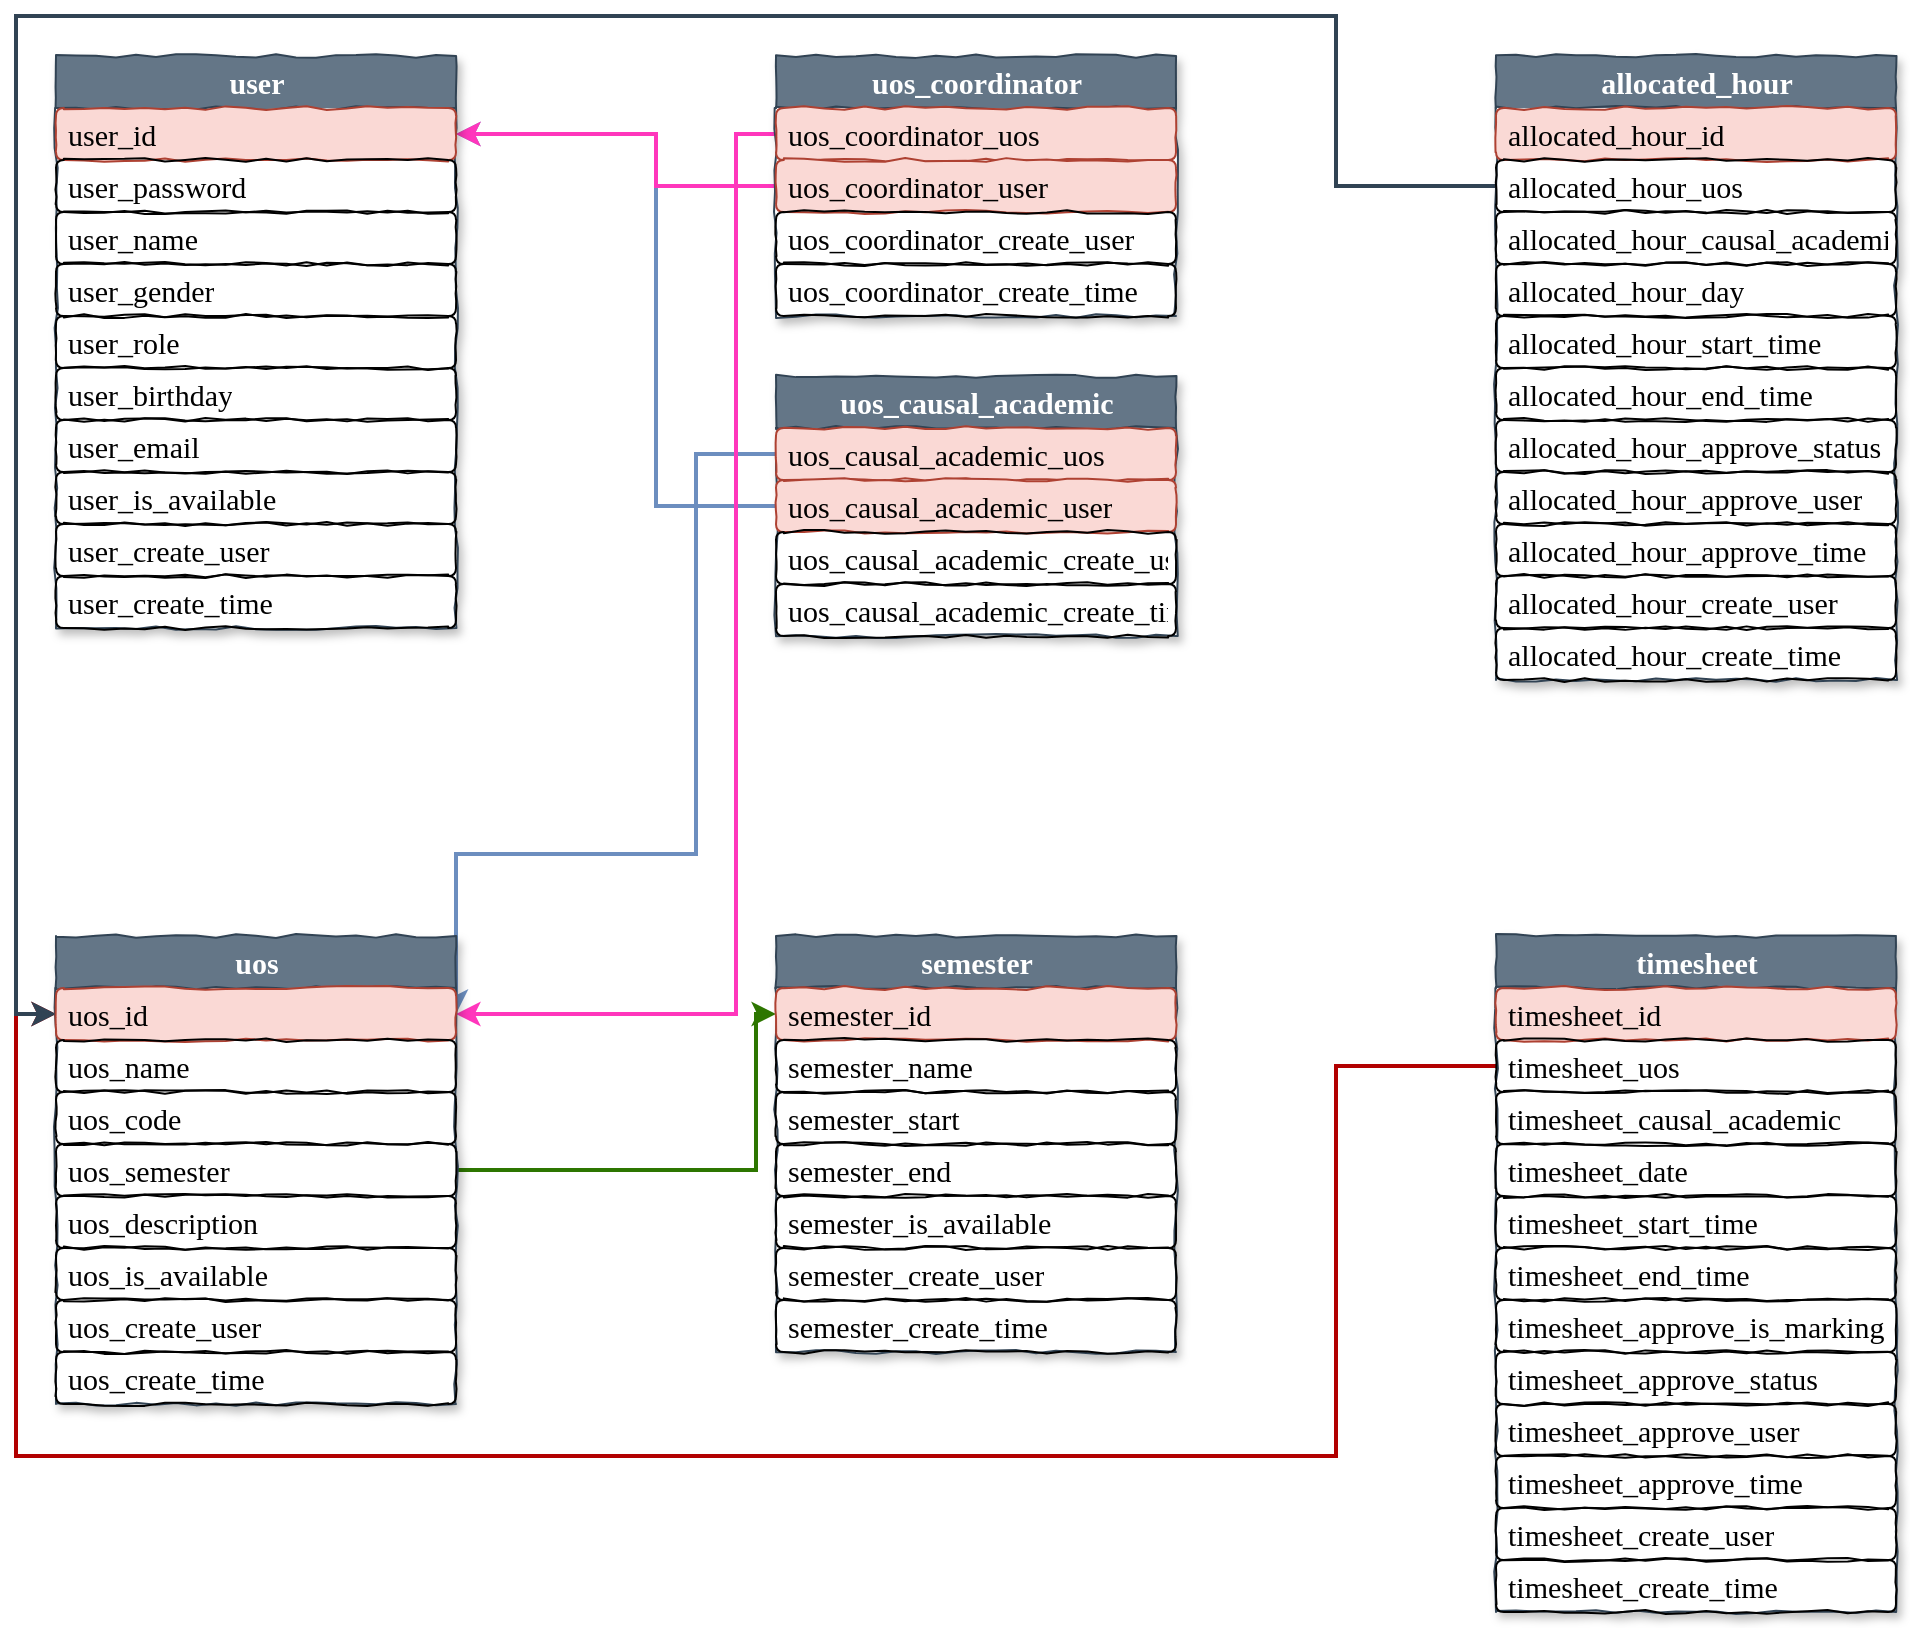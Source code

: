 <mxfile version="13.6.6" type="device"><diagram name="Page-1" id="9f46799a-70d6-7492-0946-bef42562c5a5"><mxGraphModel dx="1463" dy="877" grid="1" gridSize="10" guides="1" tooltips="1" connect="1" arrows="1" fold="1" page="1" pageScale="1" pageWidth="1169" pageHeight="827" background="#ffffff" math="0" shadow="0"><root><mxCell id="0"/><mxCell id="1" parent="0"/><mxCell id="S8XPziMzxhp-CWMnbGZy-85" style="edgeStyle=orthogonalEdgeStyle;rounded=0;orthogonalLoop=1;jettySize=auto;html=1;exitX=0;exitY=0.5;exitDx=0;exitDy=0;entryX=1;entryY=0.5;entryDx=0;entryDy=0;fillColor=#dae8fc;strokeColor=#6c8ebf;strokeWidth=2;" edge="1" parent="1" source="S8XPziMzxhp-CWMnbGZy-36" target="S8XPziMzxhp-CWMnbGZy-2"><mxGeometry relative="1" as="geometry"><Array as="points"><mxPoint x="420" y="265"/><mxPoint x="420" y="79"/></Array></mxGeometry></mxCell><mxCell id="S8XPziMzxhp-CWMnbGZy-87" style="edgeStyle=orthogonalEdgeStyle;rounded=0;orthogonalLoop=1;jettySize=auto;html=1;exitX=0;exitY=0.5;exitDx=0;exitDy=0;entryX=1;entryY=0.5;entryDx=0;entryDy=0;strokeColor=#6c8ebf;strokeWidth=2;fillColor=#dae8fc;" edge="1" parent="1" source="S8XPziMzxhp-CWMnbGZy-35" target="S8XPziMzxhp-CWMnbGZy-40"><mxGeometry relative="1" as="geometry"><Array as="points"><mxPoint x="440" y="239"/><mxPoint x="440" y="439"/><mxPoint x="320" y="439"/></Array></mxGeometry></mxCell><mxCell id="S8XPziMzxhp-CWMnbGZy-88" style="edgeStyle=orthogonalEdgeStyle;rounded=0;orthogonalLoop=1;jettySize=auto;html=1;exitX=0;exitY=0.5;exitDx=0;exitDy=0;entryX=1;entryY=0.5;entryDx=0;entryDy=0;strokeColor=#FF36BC;strokeWidth=2;" edge="1" parent="1" source="S8XPziMzxhp-CWMnbGZy-23" target="S8XPziMzxhp-CWMnbGZy-40"><mxGeometry relative="1" as="geometry"><Array as="points"><mxPoint x="460" y="79"/><mxPoint x="460" y="519"/></Array></mxGeometry></mxCell><mxCell id="S8XPziMzxhp-CWMnbGZy-89" style="edgeStyle=orthogonalEdgeStyle;rounded=0;orthogonalLoop=1;jettySize=auto;html=1;exitX=0;exitY=0.5;exitDx=0;exitDy=0;entryX=1;entryY=0.5;entryDx=0;entryDy=0;strokeColor=#FF36BC;strokeWidth=2;" edge="1" parent="1" source="S8XPziMzxhp-CWMnbGZy-33" target="S8XPziMzxhp-CWMnbGZy-2"><mxGeometry relative="1" as="geometry"><Array as="points"><mxPoint x="420" y="105"/><mxPoint x="420" y="79"/></Array></mxGeometry></mxCell><mxCell id="S8XPziMzxhp-CWMnbGZy-92" style="edgeStyle=orthogonalEdgeStyle;rounded=0;orthogonalLoop=1;jettySize=auto;elbow=vertical;html=1;exitX=1;exitY=0.5;exitDx=0;exitDy=0;entryX=0;entryY=0.5;entryDx=0;entryDy=0;strokeColor=#2D7600;strokeWidth=2;fillColor=#60a917;" edge="1" parent="1" source="S8XPziMzxhp-CWMnbGZy-43" target="S8XPziMzxhp-CWMnbGZy-51"><mxGeometry relative="1" as="geometry"><Array as="points"><mxPoint x="470" y="597"/><mxPoint x="470" y="519"/></Array></mxGeometry></mxCell><mxCell id="S8XPziMzxhp-CWMnbGZy-94" style="edgeStyle=orthogonalEdgeStyle;rounded=0;orthogonalLoop=1;jettySize=auto;html=1;exitX=0;exitY=0.5;exitDx=0;exitDy=0;entryX=0;entryY=0.5;entryDx=0;entryDy=0;strokeColor=#B20000;strokeWidth=2;fillColor=#e51400;" edge="1" parent="1" source="S8XPziMzxhp-CWMnbGZy-74" target="S8XPziMzxhp-CWMnbGZy-40"><mxGeometry relative="1" as="geometry"><Array as="points"><mxPoint x="760" y="545"/><mxPoint x="760" y="740"/><mxPoint x="100" y="740"/><mxPoint x="100" y="519"/></Array></mxGeometry></mxCell><mxCell id="S8XPziMzxhp-CWMnbGZy-95" style="edgeStyle=orthogonalEdgeStyle;rounded=0;orthogonalLoop=1;jettySize=auto;html=1;exitX=0;exitY=0.5;exitDx=0;exitDy=0;entryX=0;entryY=0.5;entryDx=0;entryDy=0;strokeColor=#314354;strokeWidth=2;fillColor=#647687;" edge="1" parent="1" source="S8XPziMzxhp-CWMnbGZy-62" target="S8XPziMzxhp-CWMnbGZy-40"><mxGeometry relative="1" as="geometry"><Array as="points"><mxPoint x="760" y="105"/><mxPoint x="760" y="20"/><mxPoint x="100" y="20"/><mxPoint x="100" y="519"/></Array></mxGeometry></mxCell><mxCell id="S8XPziMzxhp-CWMnbGZy-1" value="&lt;font style=&quot;font-size: 15px&quot;&gt;user&lt;/font&gt;" style="swimlane;html=1;fontStyle=1;align=center;verticalAlign=middle;childLayout=stackLayout;horizontal=1;startSize=26;horizontalStack=0;resizeParent=1;resizeLast=0;collapsible=1;marginBottom=0;swimlaneFillColor=#ffffff;rounded=0;shadow=1;comic=1;labelBackgroundColor=none;strokeWidth=1;fillColor=#647687;fontFamily=Verdana;fontSize=15;strokeColor=#314354;arcSize=8;fontColor=#ffffff;" vertex="1" parent="1"><mxGeometry x="120" y="40" width="200" height="286" as="geometry"><mxRectangle x="40" y="320" width="160" height="26" as="alternateBounds"/></mxGeometry></mxCell><mxCell id="S8XPziMzxhp-CWMnbGZy-2" value="user_id" style="text;html=1;strokeColor=#ae4132;fillColor=#fad9d5;align=left;verticalAlign=middle;spacingLeft=4;spacingRight=4;whiteSpace=wrap;overflow=hidden;rotatable=0;points=[[0,0.5],[1,0.5]];portConstraint=eastwest;rounded=1;shadow=0;comic=1;strokeWidth=1;fontFamily=Verdana;fontSize=15;" vertex="1" parent="S8XPziMzxhp-CWMnbGZy-1"><mxGeometry y="26" width="200" height="26" as="geometry"/></mxCell><mxCell id="S8XPziMzxhp-CWMnbGZy-3" value="user_password" style="text;html=1;strokeColor=#000000;fillColor=none;align=left;verticalAlign=middle;spacingLeft=4;spacingRight=4;whiteSpace=wrap;overflow=hidden;rotatable=0;points=[[0,0.5],[1,0.5]];portConstraint=eastwest;rounded=1;shadow=0;comic=1;strokeWidth=1;fontFamily=Verdana;fontSize=15;" vertex="1" parent="S8XPziMzxhp-CWMnbGZy-1"><mxGeometry y="52" width="200" height="26" as="geometry"/></mxCell><mxCell id="S8XPziMzxhp-CWMnbGZy-4" value="user_name" style="text;html=1;strokeColor=#000000;fillColor=none;align=left;verticalAlign=middle;spacingLeft=4;spacingRight=4;whiteSpace=wrap;overflow=hidden;rotatable=0;points=[[0,0.5],[1,0.5]];portConstraint=eastwest;rounded=1;shadow=0;comic=1;strokeWidth=1;fontFamily=Verdana;fontSize=15;" vertex="1" parent="S8XPziMzxhp-CWMnbGZy-1"><mxGeometry y="78" width="200" height="26" as="geometry"/></mxCell><mxCell id="S8XPziMzxhp-CWMnbGZy-5" value="user_gender" style="text;html=1;strokeColor=#000000;fillColor=none;align=left;verticalAlign=middle;spacingLeft=4;spacingRight=4;whiteSpace=wrap;overflow=hidden;rotatable=0;points=[[0,0.5],[1,0.5]];portConstraint=eastwest;rounded=1;shadow=0;comic=1;strokeWidth=1;fontFamily=Verdana;fontSize=15;" vertex="1" parent="S8XPziMzxhp-CWMnbGZy-1"><mxGeometry y="104" width="200" height="26" as="geometry"/></mxCell><mxCell id="S8XPziMzxhp-CWMnbGZy-19" value="user_role" style="text;html=1;strokeColor=#000000;fillColor=none;align=left;verticalAlign=middle;spacingLeft=4;spacingRight=4;whiteSpace=wrap;overflow=hidden;rotatable=0;points=[[0,0.5],[1,0.5]];portConstraint=eastwest;rounded=1;shadow=0;comic=1;strokeWidth=1;fontFamily=Verdana;fontSize=15;" vertex="1" parent="S8XPziMzxhp-CWMnbGZy-1"><mxGeometry y="130" width="200" height="26" as="geometry"/></mxCell><mxCell id="S8XPziMzxhp-CWMnbGZy-20" value="user_birthday" style="text;html=1;strokeColor=#000000;fillColor=none;align=left;verticalAlign=middle;spacingLeft=4;spacingRight=4;whiteSpace=wrap;overflow=hidden;rotatable=0;points=[[0,0.5],[1,0.5]];portConstraint=eastwest;rounded=1;shadow=0;comic=1;strokeWidth=1;fontFamily=Verdana;fontSize=15;" vertex="1" parent="S8XPziMzxhp-CWMnbGZy-1"><mxGeometry y="156" width="200" height="26" as="geometry"/></mxCell><mxCell id="S8XPziMzxhp-CWMnbGZy-21" value="user_email" style="text;html=1;strokeColor=#000000;fillColor=none;align=left;verticalAlign=middle;spacingLeft=4;spacingRight=4;whiteSpace=wrap;overflow=hidden;rotatable=0;points=[[0,0.5],[1,0.5]];portConstraint=eastwest;rounded=1;shadow=0;comic=1;strokeWidth=1;fontFamily=Verdana;fontSize=15;" vertex="1" parent="S8XPziMzxhp-CWMnbGZy-1"><mxGeometry y="182" width="200" height="26" as="geometry"/></mxCell><mxCell id="S8XPziMzxhp-CWMnbGZy-12" value="user_is_available" style="text;html=1;strokeColor=#000000;fillColor=none;align=left;verticalAlign=middle;spacingLeft=4;spacingRight=4;whiteSpace=wrap;overflow=hidden;rotatable=0;points=[[0,0.5],[1,0.5]];portConstraint=eastwest;rounded=1;shadow=0;comic=1;strokeWidth=1;fontFamily=Verdana;fontSize=15;" vertex="1" parent="S8XPziMzxhp-CWMnbGZy-1"><mxGeometry y="208" width="200" height="26" as="geometry"/></mxCell><mxCell id="S8XPziMzxhp-CWMnbGZy-13" value="user_create_user" style="text;html=1;strokeColor=#000000;fillColor=none;align=left;verticalAlign=middle;spacingLeft=4;spacingRight=4;whiteSpace=wrap;overflow=hidden;rotatable=0;points=[[0,0.5],[1,0.5]];portConstraint=eastwest;rounded=1;shadow=0;comic=1;strokeWidth=1;fontFamily=Verdana;fontSize=15;" vertex="1" parent="S8XPziMzxhp-CWMnbGZy-1"><mxGeometry y="234" width="200" height="26" as="geometry"/></mxCell><mxCell id="S8XPziMzxhp-CWMnbGZy-14" value="user_create_time" style="text;html=1;strokeColor=#000000;fillColor=none;align=left;verticalAlign=middle;spacingLeft=4;spacingRight=4;whiteSpace=wrap;overflow=hidden;rotatable=0;points=[[0,0.5],[1,0.5]];portConstraint=eastwest;rounded=1;shadow=0;comic=1;strokeWidth=1;fontFamily=Verdana;fontSize=15;" vertex="1" parent="S8XPziMzxhp-CWMnbGZy-1"><mxGeometry y="260" width="200" height="26" as="geometry"/></mxCell><mxCell id="S8XPziMzxhp-CWMnbGZy-22" value="&lt;font style=&quot;font-size: 15px&quot;&gt;uos_coordinator&lt;/font&gt;" style="swimlane;html=1;fontStyle=1;align=center;verticalAlign=middle;childLayout=stackLayout;horizontal=1;startSize=26;horizontalStack=0;resizeParent=1;resizeLast=0;collapsible=1;marginBottom=0;swimlaneFillColor=#ffffff;rounded=0;shadow=1;comic=1;labelBackgroundColor=none;strokeWidth=1;fillColor=#647687;fontFamily=Verdana;fontSize=15;strokeColor=#314354;arcSize=8;fontColor=#ffffff;" vertex="1" parent="1"><mxGeometry x="480" y="40" width="200" height="130" as="geometry"><mxRectangle x="40" y="320" width="160" height="26" as="alternateBounds"/></mxGeometry></mxCell><mxCell id="S8XPziMzxhp-CWMnbGZy-23" value="uos_coordinator_uos" style="text;html=1;strokeColor=#ae4132;fillColor=#fad9d5;align=left;verticalAlign=middle;spacingLeft=4;spacingRight=4;whiteSpace=wrap;overflow=hidden;rotatable=0;points=[[0,0.5],[1,0.5]];portConstraint=eastwest;rounded=1;shadow=0;comic=1;strokeWidth=1;fontFamily=Verdana;fontSize=15;" vertex="1" parent="S8XPziMzxhp-CWMnbGZy-22"><mxGeometry y="26" width="200" height="26" as="geometry"/></mxCell><mxCell id="S8XPziMzxhp-CWMnbGZy-33" value="uos_coordinator_user" style="text;html=1;strokeColor=#ae4132;fillColor=#fad9d5;align=left;verticalAlign=middle;spacingLeft=4;spacingRight=4;whiteSpace=wrap;overflow=hidden;rotatable=0;points=[[0,0.5],[1,0.5]];portConstraint=eastwest;rounded=1;shadow=0;comic=1;strokeWidth=1;fontFamily=Verdana;fontSize=15;" vertex="1" parent="S8XPziMzxhp-CWMnbGZy-22"><mxGeometry y="52" width="200" height="26" as="geometry"/></mxCell><mxCell id="S8XPziMzxhp-CWMnbGZy-24" value="uos_coordinator_create_user" style="text;html=1;strokeColor=#000000;fillColor=none;align=left;verticalAlign=middle;spacingLeft=4;spacingRight=4;whiteSpace=wrap;overflow=hidden;rotatable=0;points=[[0,0.5],[1,0.5]];portConstraint=eastwest;rounded=1;shadow=0;comic=1;strokeWidth=1;fontFamily=Verdana;fontSize=15;" vertex="1" parent="S8XPziMzxhp-CWMnbGZy-22"><mxGeometry y="78" width="200" height="26" as="geometry"/></mxCell><mxCell id="S8XPziMzxhp-CWMnbGZy-25" value="uos_coordinator_create_time" style="text;html=1;strokeColor=#000000;fillColor=none;align=left;verticalAlign=middle;spacingLeft=4;spacingRight=4;whiteSpace=wrap;overflow=hidden;rotatable=0;points=[[0,0.5],[1,0.5]];portConstraint=eastwest;rounded=1;shadow=0;comic=1;strokeWidth=1;fontFamily=Verdana;fontSize=15;" vertex="1" parent="S8XPziMzxhp-CWMnbGZy-22"><mxGeometry y="104" width="200" height="26" as="geometry"/></mxCell><mxCell id="S8XPziMzxhp-CWMnbGZy-34" value="&lt;font style=&quot;font-size: 15px&quot;&gt;uos_causal_academic&lt;/font&gt;" style="swimlane;html=1;fontStyle=1;align=center;verticalAlign=middle;childLayout=stackLayout;horizontal=1;startSize=26;horizontalStack=0;resizeParent=1;resizeLast=0;collapsible=1;marginBottom=0;swimlaneFillColor=#ffffff;rounded=0;shadow=1;comic=1;labelBackgroundColor=none;strokeWidth=1;fillColor=#647687;fontFamily=Verdana;fontSize=15;strokeColor=#314354;arcSize=8;fontColor=#ffffff;" vertex="1" parent="1"><mxGeometry x="480" y="200" width="200" height="130" as="geometry"><mxRectangle x="40" y="320" width="160" height="26" as="alternateBounds"/></mxGeometry></mxCell><mxCell id="S8XPziMzxhp-CWMnbGZy-35" value="uos_causal_academic_uos" style="text;html=1;strokeColor=#ae4132;fillColor=#fad9d5;align=left;verticalAlign=middle;spacingLeft=4;spacingRight=4;whiteSpace=wrap;overflow=hidden;rotatable=0;points=[[0,0.5],[1,0.5]];portConstraint=eastwest;rounded=1;shadow=0;comic=1;strokeWidth=1;fontFamily=Verdana;fontSize=15;" vertex="1" parent="S8XPziMzxhp-CWMnbGZy-34"><mxGeometry y="26" width="200" height="26" as="geometry"/></mxCell><mxCell id="S8XPziMzxhp-CWMnbGZy-36" value="uos_causal_academic_user" style="text;html=1;strokeColor=#ae4132;fillColor=#fad9d5;align=left;verticalAlign=middle;spacingLeft=4;spacingRight=4;whiteSpace=wrap;overflow=hidden;rotatable=0;points=[[0,0.5],[1,0.5]];portConstraint=eastwest;rounded=1;shadow=0;comic=1;strokeWidth=1;fontFamily=Verdana;fontSize=15;" vertex="1" parent="S8XPziMzxhp-CWMnbGZy-34"><mxGeometry y="52" width="200" height="26" as="geometry"/></mxCell><mxCell id="S8XPziMzxhp-CWMnbGZy-37" value="uos_causal_academic_create_user" style="text;html=1;strokeColor=#000000;fillColor=none;align=left;verticalAlign=middle;spacingLeft=4;spacingRight=4;whiteSpace=wrap;overflow=hidden;rotatable=0;points=[[0,0.5],[1,0.5]];portConstraint=eastwest;rounded=1;shadow=0;comic=1;strokeWidth=1;fontFamily=Verdana;fontSize=15;" vertex="1" parent="S8XPziMzxhp-CWMnbGZy-34"><mxGeometry y="78" width="200" height="26" as="geometry"/></mxCell><mxCell id="S8XPziMzxhp-CWMnbGZy-38" value="uos_causal_academic_create_time" style="text;html=1;strokeColor=#000000;fillColor=none;align=left;verticalAlign=middle;spacingLeft=4;spacingRight=4;whiteSpace=wrap;overflow=hidden;rotatable=0;points=[[0,0.5],[1,0.5]];portConstraint=eastwest;rounded=1;shadow=0;comic=1;strokeWidth=1;fontFamily=Verdana;fontSize=15;" vertex="1" parent="S8XPziMzxhp-CWMnbGZy-34"><mxGeometry y="104" width="200" height="26" as="geometry"/></mxCell><mxCell id="S8XPziMzxhp-CWMnbGZy-39" value="&lt;font style=&quot;font-size: 15px&quot;&gt;uos&lt;/font&gt;" style="swimlane;html=1;fontStyle=1;align=center;verticalAlign=middle;childLayout=stackLayout;horizontal=1;startSize=26;horizontalStack=0;resizeParent=1;resizeLast=0;collapsible=1;marginBottom=0;swimlaneFillColor=#ffffff;rounded=0;shadow=1;comic=1;labelBackgroundColor=none;strokeWidth=1;fillColor=#647687;fontFamily=Verdana;fontSize=15;strokeColor=#314354;arcSize=8;fontColor=#ffffff;" vertex="1" parent="1"><mxGeometry x="120" y="480" width="200" height="234" as="geometry"><mxRectangle x="40" y="320" width="160" height="26" as="alternateBounds"/></mxGeometry></mxCell><mxCell id="S8XPziMzxhp-CWMnbGZy-40" value="uos_id" style="text;html=1;strokeColor=#ae4132;fillColor=#fad9d5;align=left;verticalAlign=middle;spacingLeft=4;spacingRight=4;whiteSpace=wrap;overflow=hidden;rotatable=0;points=[[0,0.5],[1,0.5]];portConstraint=eastwest;rounded=1;shadow=0;comic=1;strokeWidth=1;fontFamily=Verdana;fontSize=15;" vertex="1" parent="S8XPziMzxhp-CWMnbGZy-39"><mxGeometry y="26" width="200" height="26" as="geometry"/></mxCell><mxCell id="S8XPziMzxhp-CWMnbGZy-41" value="uos_name" style="text;html=1;strokeColor=#000000;fillColor=none;align=left;verticalAlign=middle;spacingLeft=4;spacingRight=4;whiteSpace=wrap;overflow=hidden;rotatable=0;points=[[0,0.5],[1,0.5]];portConstraint=eastwest;rounded=1;shadow=0;comic=1;strokeWidth=1;fontFamily=Verdana;fontSize=15;" vertex="1" parent="S8XPziMzxhp-CWMnbGZy-39"><mxGeometry y="52" width="200" height="26" as="geometry"/></mxCell><mxCell id="S8XPziMzxhp-CWMnbGZy-42" value="uos_code" style="text;html=1;strokeColor=#000000;fillColor=none;align=left;verticalAlign=middle;spacingLeft=4;spacingRight=4;whiteSpace=wrap;overflow=hidden;rotatable=0;points=[[0,0.5],[1,0.5]];portConstraint=eastwest;rounded=1;shadow=0;comic=1;strokeWidth=1;fontFamily=Verdana;fontSize=15;" vertex="1" parent="S8XPziMzxhp-CWMnbGZy-39"><mxGeometry y="78" width="200" height="26" as="geometry"/></mxCell><mxCell id="S8XPziMzxhp-CWMnbGZy-43" value="uos_semester" style="text;html=1;strokeColor=#000000;fillColor=none;align=left;verticalAlign=middle;spacingLeft=4;spacingRight=4;whiteSpace=wrap;overflow=hidden;rotatable=0;points=[[0,0.5],[1,0.5]];portConstraint=eastwest;rounded=1;shadow=0;comic=1;strokeWidth=1;fontFamily=Verdana;fontSize=15;" vertex="1" parent="S8XPziMzxhp-CWMnbGZy-39"><mxGeometry y="104" width="200" height="26" as="geometry"/></mxCell><mxCell id="S8XPziMzxhp-CWMnbGZy-44" value="uos_description" style="text;html=1;strokeColor=#000000;fillColor=none;align=left;verticalAlign=middle;spacingLeft=4;spacingRight=4;whiteSpace=wrap;overflow=hidden;rotatable=0;points=[[0,0.5],[1,0.5]];portConstraint=eastwest;rounded=1;shadow=0;comic=1;strokeWidth=1;fontFamily=Verdana;fontSize=15;" vertex="1" parent="S8XPziMzxhp-CWMnbGZy-39"><mxGeometry y="130" width="200" height="26" as="geometry"/></mxCell><mxCell id="S8XPziMzxhp-CWMnbGZy-45" value="uos_is_available" style="text;html=1;strokeColor=#000000;fillColor=none;align=left;verticalAlign=middle;spacingLeft=4;spacingRight=4;whiteSpace=wrap;overflow=hidden;rotatable=0;points=[[0,0.5],[1,0.5]];portConstraint=eastwest;rounded=1;shadow=0;comic=1;strokeWidth=1;fontFamily=Verdana;fontSize=15;" vertex="1" parent="S8XPziMzxhp-CWMnbGZy-39"><mxGeometry y="156" width="200" height="26" as="geometry"/></mxCell><mxCell id="S8XPziMzxhp-CWMnbGZy-46" value="uos_create_user" style="text;html=1;strokeColor=#000000;fillColor=none;align=left;verticalAlign=middle;spacingLeft=4;spacingRight=4;whiteSpace=wrap;overflow=hidden;rotatable=0;points=[[0,0.5],[1,0.5]];portConstraint=eastwest;rounded=1;shadow=0;comic=1;strokeWidth=1;fontFamily=Verdana;fontSize=15;" vertex="1" parent="S8XPziMzxhp-CWMnbGZy-39"><mxGeometry y="182" width="200" height="26" as="geometry"/></mxCell><mxCell id="S8XPziMzxhp-CWMnbGZy-47" value="uos_create_time" style="text;html=1;strokeColor=#000000;fillColor=none;align=left;verticalAlign=middle;spacingLeft=4;spacingRight=4;whiteSpace=wrap;overflow=hidden;rotatable=0;points=[[0,0.5],[1,0.5]];portConstraint=eastwest;rounded=1;shadow=0;comic=1;strokeWidth=1;fontFamily=Verdana;fontSize=15;" vertex="1" parent="S8XPziMzxhp-CWMnbGZy-39"><mxGeometry y="208" width="200" height="26" as="geometry"/></mxCell><mxCell id="S8XPziMzxhp-CWMnbGZy-50" value="&lt;font style=&quot;font-size: 15px&quot;&gt;semester&lt;/font&gt;" style="swimlane;html=1;fontStyle=1;align=center;verticalAlign=middle;childLayout=stackLayout;horizontal=1;startSize=26;horizontalStack=0;resizeParent=1;resizeLast=0;collapsible=1;marginBottom=0;swimlaneFillColor=#ffffff;rounded=0;shadow=1;comic=1;labelBackgroundColor=none;strokeWidth=1;fillColor=#647687;fontFamily=Verdana;fontSize=15;strokeColor=#314354;arcSize=8;fontColor=#ffffff;" vertex="1" parent="1"><mxGeometry x="480" y="480" width="200" height="208" as="geometry"><mxRectangle x="40" y="320" width="160" height="26" as="alternateBounds"/></mxGeometry></mxCell><mxCell id="S8XPziMzxhp-CWMnbGZy-51" value="semester_id" style="text;html=1;strokeColor=#ae4132;fillColor=#fad9d5;align=left;verticalAlign=middle;spacingLeft=4;spacingRight=4;whiteSpace=wrap;overflow=hidden;rotatable=0;points=[[0,0.5],[1,0.5]];portConstraint=eastwest;rounded=1;shadow=0;comic=1;strokeWidth=1;fontFamily=Verdana;fontSize=15;" vertex="1" parent="S8XPziMzxhp-CWMnbGZy-50"><mxGeometry y="26" width="200" height="26" as="geometry"/></mxCell><mxCell id="S8XPziMzxhp-CWMnbGZy-52" value="semester_name" style="text;html=1;strokeColor=#000000;fillColor=none;align=left;verticalAlign=middle;spacingLeft=4;spacingRight=4;whiteSpace=wrap;overflow=hidden;rotatable=0;points=[[0,0.5],[1,0.5]];portConstraint=eastwest;rounded=1;shadow=0;comic=1;strokeWidth=1;fontFamily=Verdana;fontSize=15;" vertex="1" parent="S8XPziMzxhp-CWMnbGZy-50"><mxGeometry y="52" width="200" height="26" as="geometry"/></mxCell><mxCell id="S8XPziMzxhp-CWMnbGZy-53" value="semester_start" style="text;html=1;strokeColor=#000000;fillColor=none;align=left;verticalAlign=middle;spacingLeft=4;spacingRight=4;whiteSpace=wrap;overflow=hidden;rotatable=0;points=[[0,0.5],[1,0.5]];portConstraint=eastwest;rounded=1;shadow=0;comic=1;strokeWidth=1;fontFamily=Verdana;fontSize=15;" vertex="1" parent="S8XPziMzxhp-CWMnbGZy-50"><mxGeometry y="78" width="200" height="26" as="geometry"/></mxCell><mxCell id="S8XPziMzxhp-CWMnbGZy-54" value="semester_end" style="text;html=1;strokeColor=#000000;fillColor=none;align=left;verticalAlign=middle;spacingLeft=4;spacingRight=4;whiteSpace=wrap;overflow=hidden;rotatable=0;points=[[0,0.5],[1,0.5]];portConstraint=eastwest;rounded=1;shadow=0;comic=1;strokeWidth=1;fontFamily=Verdana;fontSize=15;" vertex="1" parent="S8XPziMzxhp-CWMnbGZy-50"><mxGeometry y="104" width="200" height="26" as="geometry"/></mxCell><mxCell id="S8XPziMzxhp-CWMnbGZy-55" value="semester_is_available" style="text;html=1;strokeColor=#000000;fillColor=none;align=left;verticalAlign=middle;spacingLeft=4;spacingRight=4;whiteSpace=wrap;overflow=hidden;rotatable=0;points=[[0,0.5],[1,0.5]];portConstraint=eastwest;rounded=1;shadow=0;comic=1;strokeWidth=1;fontFamily=Verdana;fontSize=15;" vertex="1" parent="S8XPziMzxhp-CWMnbGZy-50"><mxGeometry y="130" width="200" height="26" as="geometry"/></mxCell><mxCell id="S8XPziMzxhp-CWMnbGZy-56" value="semester_create_user" style="text;html=1;strokeColor=#000000;fillColor=none;align=left;verticalAlign=middle;spacingLeft=4;spacingRight=4;whiteSpace=wrap;overflow=hidden;rotatable=0;points=[[0,0.5],[1,0.5]];portConstraint=eastwest;rounded=1;shadow=0;comic=1;strokeWidth=1;fontFamily=Verdana;fontSize=15;" vertex="1" parent="S8XPziMzxhp-CWMnbGZy-50"><mxGeometry y="156" width="200" height="26" as="geometry"/></mxCell><mxCell id="S8XPziMzxhp-CWMnbGZy-57" value="semester_create_time" style="text;html=1;strokeColor=#000000;fillColor=none;align=left;verticalAlign=middle;spacingLeft=4;spacingRight=4;whiteSpace=wrap;overflow=hidden;rotatable=0;points=[[0,0.5],[1,0.5]];portConstraint=eastwest;rounded=1;shadow=0;comic=1;strokeWidth=1;fontFamily=Verdana;fontSize=15;" vertex="1" parent="S8XPziMzxhp-CWMnbGZy-50"><mxGeometry y="182" width="200" height="26" as="geometry"/></mxCell><mxCell id="S8XPziMzxhp-CWMnbGZy-60" value="&lt;font style=&quot;font-size: 15px&quot;&gt;allocated_hour&lt;/font&gt;" style="swimlane;html=1;fontStyle=1;align=center;verticalAlign=middle;childLayout=stackLayout;horizontal=1;startSize=26;horizontalStack=0;resizeParent=1;resizeLast=0;collapsible=1;marginBottom=0;swimlaneFillColor=#ffffff;rounded=0;shadow=1;comic=1;labelBackgroundColor=none;strokeWidth=1;fillColor=#647687;fontFamily=Verdana;fontSize=15;strokeColor=#314354;arcSize=8;fontColor=#ffffff;" vertex="1" parent="1"><mxGeometry x="840" y="40" width="200" height="312" as="geometry"><mxRectangle x="40" y="320" width="160" height="26" as="alternateBounds"/></mxGeometry></mxCell><mxCell id="S8XPziMzxhp-CWMnbGZy-61" value="allocated_hour_id" style="text;html=1;strokeColor=#ae4132;fillColor=#fad9d5;align=left;verticalAlign=middle;spacingLeft=4;spacingRight=4;whiteSpace=wrap;overflow=hidden;rotatable=0;points=[[0,0.5],[1,0.5]];portConstraint=eastwest;rounded=1;shadow=0;comic=1;strokeWidth=1;fontFamily=Verdana;fontSize=15;" vertex="1" parent="S8XPziMzxhp-CWMnbGZy-60"><mxGeometry y="26" width="200" height="26" as="geometry"/></mxCell><mxCell id="S8XPziMzxhp-CWMnbGZy-62" value="allocated_hour_uos" style="text;html=1;strokeColor=#000000;fillColor=none;align=left;verticalAlign=middle;spacingLeft=4;spacingRight=4;whiteSpace=wrap;overflow=hidden;rotatable=0;points=[[0,0.5],[1,0.5]];portConstraint=eastwest;rounded=1;shadow=0;comic=1;strokeWidth=1;fontFamily=Verdana;fontSize=15;" vertex="1" parent="S8XPziMzxhp-CWMnbGZy-60"><mxGeometry y="52" width="200" height="26" as="geometry"/></mxCell><mxCell id="S8XPziMzxhp-CWMnbGZy-63" value="allocated_hour_causal_academic" style="text;html=1;strokeColor=#000000;fillColor=none;align=left;verticalAlign=middle;spacingLeft=4;spacingRight=4;whiteSpace=wrap;overflow=hidden;rotatable=0;points=[[0,0.5],[1,0.5]];portConstraint=eastwest;rounded=1;shadow=0;comic=1;strokeWidth=1;fontFamily=Verdana;fontSize=15;" vertex="1" parent="S8XPziMzxhp-CWMnbGZy-60"><mxGeometry y="78" width="200" height="26" as="geometry"/></mxCell><mxCell id="S8XPziMzxhp-CWMnbGZy-64" value="allocated_hour_day" style="text;html=1;strokeColor=#000000;fillColor=none;align=left;verticalAlign=middle;spacingLeft=4;spacingRight=4;whiteSpace=wrap;overflow=hidden;rotatable=0;points=[[0,0.5],[1,0.5]];portConstraint=eastwest;rounded=1;shadow=0;comic=1;strokeWidth=1;fontFamily=Verdana;fontSize=15;" vertex="1" parent="S8XPziMzxhp-CWMnbGZy-60"><mxGeometry y="104" width="200" height="26" as="geometry"/></mxCell><mxCell id="S8XPziMzxhp-CWMnbGZy-65" value="allocated_hour_start_time" style="text;html=1;strokeColor=#000000;fillColor=none;align=left;verticalAlign=middle;spacingLeft=4;spacingRight=4;whiteSpace=wrap;overflow=hidden;rotatable=0;points=[[0,0.5],[1,0.5]];portConstraint=eastwest;rounded=1;shadow=0;comic=1;strokeWidth=1;fontFamily=Verdana;fontSize=15;" vertex="1" parent="S8XPziMzxhp-CWMnbGZy-60"><mxGeometry y="130" width="200" height="26" as="geometry"/></mxCell><mxCell id="S8XPziMzxhp-CWMnbGZy-66" value="allocated_hour_end_time" style="text;html=1;strokeColor=#000000;fillColor=none;align=left;verticalAlign=middle;spacingLeft=4;spacingRight=4;whiteSpace=wrap;overflow=hidden;rotatable=0;points=[[0,0.5],[1,0.5]];portConstraint=eastwest;rounded=1;shadow=0;comic=1;strokeWidth=1;fontFamily=Verdana;fontSize=15;" vertex="1" parent="S8XPziMzxhp-CWMnbGZy-60"><mxGeometry y="156" width="200" height="26" as="geometry"/></mxCell><mxCell id="S8XPziMzxhp-CWMnbGZy-67" value="allocated_hour_approve_status" style="text;html=1;strokeColor=#000000;fillColor=none;align=left;verticalAlign=middle;spacingLeft=4;spacingRight=4;whiteSpace=wrap;overflow=hidden;rotatable=0;points=[[0,0.5],[1,0.5]];portConstraint=eastwest;rounded=1;shadow=0;comic=1;strokeWidth=1;fontFamily=Verdana;fontSize=15;" vertex="1" parent="S8XPziMzxhp-CWMnbGZy-60"><mxGeometry y="182" width="200" height="26" as="geometry"/></mxCell><mxCell id="S8XPziMzxhp-CWMnbGZy-68" value="allocated_hour_approve_user" style="text;html=1;strokeColor=#000000;fillColor=none;align=left;verticalAlign=middle;spacingLeft=4;spacingRight=4;whiteSpace=wrap;overflow=hidden;rotatable=0;points=[[0,0.5],[1,0.5]];portConstraint=eastwest;rounded=1;shadow=0;comic=1;strokeWidth=1;fontFamily=Verdana;fontSize=15;" vertex="1" parent="S8XPziMzxhp-CWMnbGZy-60"><mxGeometry y="208" width="200" height="26" as="geometry"/></mxCell><mxCell id="S8XPziMzxhp-CWMnbGZy-69" value="allocated_hour_approve_time" style="text;html=1;strokeColor=#000000;fillColor=none;align=left;verticalAlign=middle;spacingLeft=4;spacingRight=4;whiteSpace=wrap;overflow=hidden;rotatable=0;points=[[0,0.5],[1,0.5]];portConstraint=eastwest;rounded=1;shadow=0;comic=1;strokeWidth=1;fontFamily=Verdana;fontSize=15;" vertex="1" parent="S8XPziMzxhp-CWMnbGZy-60"><mxGeometry y="234" width="200" height="26" as="geometry"/></mxCell><mxCell id="S8XPziMzxhp-CWMnbGZy-71" value="allocated_hour_create_user" style="text;html=1;strokeColor=#000000;fillColor=none;align=left;verticalAlign=middle;spacingLeft=4;spacingRight=4;whiteSpace=wrap;overflow=hidden;rotatable=0;points=[[0,0.5],[1,0.5]];portConstraint=eastwest;rounded=1;shadow=0;comic=1;strokeWidth=1;fontFamily=Verdana;fontSize=15;" vertex="1" parent="S8XPziMzxhp-CWMnbGZy-60"><mxGeometry y="260" width="200" height="26" as="geometry"/></mxCell><mxCell id="S8XPziMzxhp-CWMnbGZy-70" value="allocated_hour_create_time" style="text;html=1;strokeColor=#000000;fillColor=none;align=left;verticalAlign=middle;spacingLeft=4;spacingRight=4;whiteSpace=wrap;overflow=hidden;rotatable=0;points=[[0,0.5],[1,0.5]];portConstraint=eastwest;rounded=1;shadow=0;comic=1;strokeWidth=1;fontFamily=Verdana;fontSize=15;" vertex="1" parent="S8XPziMzxhp-CWMnbGZy-60"><mxGeometry y="286" width="200" height="26" as="geometry"/></mxCell><mxCell id="S8XPziMzxhp-CWMnbGZy-72" value="&lt;font style=&quot;font-size: 15px&quot;&gt;timesheet&lt;/font&gt;" style="swimlane;html=1;fontStyle=1;align=center;verticalAlign=middle;childLayout=stackLayout;horizontal=1;startSize=26;horizontalStack=0;resizeParent=1;resizeLast=0;collapsible=1;marginBottom=0;swimlaneFillColor=#ffffff;rounded=0;shadow=1;comic=1;labelBackgroundColor=none;strokeWidth=1;fillColor=#647687;fontFamily=Verdana;fontSize=15;strokeColor=#314354;arcSize=8;fontColor=#ffffff;" vertex="1" parent="1"><mxGeometry x="840" y="480" width="200" height="338" as="geometry"><mxRectangle x="40" y="320" width="160" height="26" as="alternateBounds"/></mxGeometry></mxCell><mxCell id="S8XPziMzxhp-CWMnbGZy-73" value="timesheet_id" style="text;html=1;strokeColor=#ae4132;fillColor=#fad9d5;align=left;verticalAlign=middle;spacingLeft=4;spacingRight=4;whiteSpace=wrap;overflow=hidden;rotatable=0;points=[[0,0.5],[1,0.5]];portConstraint=eastwest;rounded=1;shadow=0;comic=1;strokeWidth=1;fontFamily=Verdana;fontSize=15;" vertex="1" parent="S8XPziMzxhp-CWMnbGZy-72"><mxGeometry y="26" width="200" height="26" as="geometry"/></mxCell><mxCell id="S8XPziMzxhp-CWMnbGZy-74" value="timesheet_uos" style="text;html=1;strokeColor=#000000;fillColor=none;align=left;verticalAlign=middle;spacingLeft=4;spacingRight=4;whiteSpace=wrap;overflow=hidden;rotatable=0;points=[[0,0.5],[1,0.5]];portConstraint=eastwest;rounded=1;shadow=0;comic=1;strokeWidth=1;fontFamily=Verdana;fontSize=15;" vertex="1" parent="S8XPziMzxhp-CWMnbGZy-72"><mxGeometry y="52" width="200" height="26" as="geometry"/></mxCell><mxCell id="S8XPziMzxhp-CWMnbGZy-75" value="timesheet_causal_academic" style="text;html=1;strokeColor=#000000;fillColor=none;align=left;verticalAlign=middle;spacingLeft=4;spacingRight=4;whiteSpace=wrap;overflow=hidden;rotatable=0;points=[[0,0.5],[1,0.5]];portConstraint=eastwest;rounded=1;shadow=0;comic=1;strokeWidth=1;fontFamily=Verdana;fontSize=15;" vertex="1" parent="S8XPziMzxhp-CWMnbGZy-72"><mxGeometry y="78" width="200" height="26" as="geometry"/></mxCell><mxCell id="S8XPziMzxhp-CWMnbGZy-76" value="timesheet_date" style="text;html=1;strokeColor=#000000;fillColor=none;align=left;verticalAlign=middle;spacingLeft=4;spacingRight=4;whiteSpace=wrap;overflow=hidden;rotatable=0;points=[[0,0.5],[1,0.5]];portConstraint=eastwest;rounded=1;shadow=0;comic=1;strokeWidth=1;fontFamily=Verdana;fontSize=15;" vertex="1" parent="S8XPziMzxhp-CWMnbGZy-72"><mxGeometry y="104" width="200" height="26" as="geometry"/></mxCell><mxCell id="S8XPziMzxhp-CWMnbGZy-77" value="timesheet_start_time" style="text;html=1;strokeColor=#000000;fillColor=none;align=left;verticalAlign=middle;spacingLeft=4;spacingRight=4;whiteSpace=wrap;overflow=hidden;rotatable=0;points=[[0,0.5],[1,0.5]];portConstraint=eastwest;rounded=1;shadow=0;comic=1;strokeWidth=1;fontFamily=Verdana;fontSize=15;" vertex="1" parent="S8XPziMzxhp-CWMnbGZy-72"><mxGeometry y="130" width="200" height="26" as="geometry"/></mxCell><mxCell id="S8XPziMzxhp-CWMnbGZy-78" value="timesheet_end_time" style="text;html=1;strokeColor=#000000;fillColor=none;align=left;verticalAlign=middle;spacingLeft=4;spacingRight=4;whiteSpace=wrap;overflow=hidden;rotatable=0;points=[[0,0.5],[1,0.5]];portConstraint=eastwest;rounded=1;shadow=0;comic=1;strokeWidth=1;fontFamily=Verdana;fontSize=15;" vertex="1" parent="S8XPziMzxhp-CWMnbGZy-72"><mxGeometry y="156" width="200" height="26" as="geometry"/></mxCell><mxCell id="S8XPziMzxhp-CWMnbGZy-79" value="timesheet_approve_is_marking" style="text;html=1;strokeColor=#000000;fillColor=none;align=left;verticalAlign=middle;spacingLeft=4;spacingRight=4;whiteSpace=wrap;overflow=hidden;rotatable=0;points=[[0,0.5],[1,0.5]];portConstraint=eastwest;rounded=1;shadow=0;comic=1;strokeWidth=1;fontFamily=Verdana;fontSize=15;" vertex="1" parent="S8XPziMzxhp-CWMnbGZy-72"><mxGeometry y="182" width="200" height="26" as="geometry"/></mxCell><mxCell id="S8XPziMzxhp-CWMnbGZy-80" value="timesheet_approve_status" style="text;html=1;strokeColor=#000000;fillColor=none;align=left;verticalAlign=middle;spacingLeft=4;spacingRight=4;whiteSpace=wrap;overflow=hidden;rotatable=0;points=[[0,0.5],[1,0.5]];portConstraint=eastwest;rounded=1;shadow=0;comic=1;strokeWidth=1;fontFamily=Verdana;fontSize=15;" vertex="1" parent="S8XPziMzxhp-CWMnbGZy-72"><mxGeometry y="208" width="200" height="26" as="geometry"/></mxCell><mxCell id="S8XPziMzxhp-CWMnbGZy-81" value="timesheet_approve_user" style="text;html=1;strokeColor=#000000;fillColor=none;align=left;verticalAlign=middle;spacingLeft=4;spacingRight=4;whiteSpace=wrap;overflow=hidden;rotatable=0;points=[[0,0.5],[1,0.5]];portConstraint=eastwest;rounded=1;shadow=0;comic=1;strokeWidth=1;fontFamily=Verdana;fontSize=15;" vertex="1" parent="S8XPziMzxhp-CWMnbGZy-72"><mxGeometry y="234" width="200" height="26" as="geometry"/></mxCell><mxCell id="S8XPziMzxhp-CWMnbGZy-82" value="timesheet_approve_time" style="text;html=1;strokeColor=#000000;fillColor=none;align=left;verticalAlign=middle;spacingLeft=4;spacingRight=4;whiteSpace=wrap;overflow=hidden;rotatable=0;points=[[0,0.5],[1,0.5]];portConstraint=eastwest;rounded=1;shadow=0;comic=1;strokeWidth=1;fontFamily=Verdana;fontSize=15;" vertex="1" parent="S8XPziMzxhp-CWMnbGZy-72"><mxGeometry y="260" width="200" height="26" as="geometry"/></mxCell><mxCell id="S8XPziMzxhp-CWMnbGZy-83" value="timesheet_create_user" style="text;html=1;strokeColor=#000000;fillColor=none;align=left;verticalAlign=middle;spacingLeft=4;spacingRight=4;whiteSpace=wrap;overflow=hidden;rotatable=0;points=[[0,0.5],[1,0.5]];portConstraint=eastwest;rounded=1;shadow=0;comic=1;strokeWidth=1;fontFamily=Verdana;fontSize=15;" vertex="1" parent="S8XPziMzxhp-CWMnbGZy-72"><mxGeometry y="286" width="200" height="26" as="geometry"/></mxCell><mxCell id="S8XPziMzxhp-CWMnbGZy-84" value="timesheet_create_time" style="text;html=1;strokeColor=#000000;fillColor=none;align=left;verticalAlign=middle;spacingLeft=4;spacingRight=4;whiteSpace=wrap;overflow=hidden;rotatable=0;points=[[0,0.5],[1,0.5]];portConstraint=eastwest;rounded=1;shadow=0;comic=1;strokeWidth=1;fontFamily=Verdana;fontSize=15;" vertex="1" parent="S8XPziMzxhp-CWMnbGZy-72"><mxGeometry y="312" width="200" height="26" as="geometry"/></mxCell></root></mxGraphModel></diagram></mxfile>